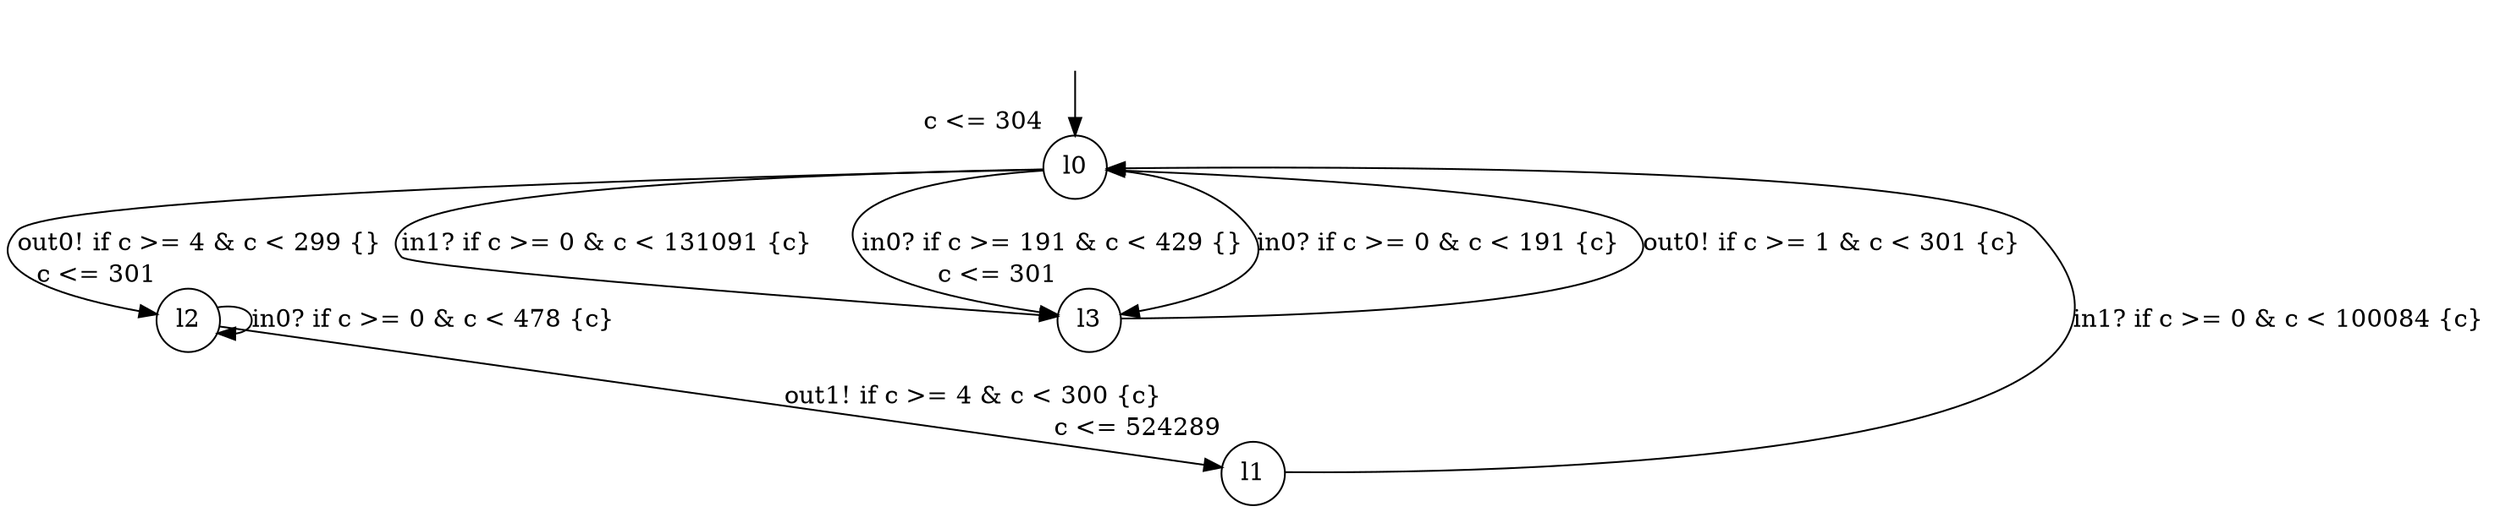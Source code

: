 digraph g {
__start0 [label="" shape="none"];
l0 [shape="circle" margin=0 label="l0", xlabel="c <= 304"];
l1 [shape="circle" margin=0 label="l1", xlabel="c <= 524289"];
l2 [shape="circle" margin=0 label="l2", xlabel="c <= 301"];
l3 [shape="circle" margin=0 label="l3", xlabel="c <= 301"];
l0 -> l2 [label="out0! if c >= 4 & c < 299 {} "];
l0 -> l3 [label="in1? if c >= 0 & c < 131091 {c} "];
l0 -> l3 [label="in0? if c >= 191 & c < 429 {} "];
l0 -> l3 [label="in0? if c >= 0 & c < 191 {c} "];
l1 -> l0 [label="in1? if c >= 0 & c < 100084 {c} "];
l2 -> l2 [label="in0? if c >= 0 & c < 478 {c} "];
l2 -> l1 [label="out1! if c >= 4 & c < 300 {c} "];
l3 -> l0 [label="out0! if c >= 1 & c < 301 {c} "];
__start0 -> l0;
}
